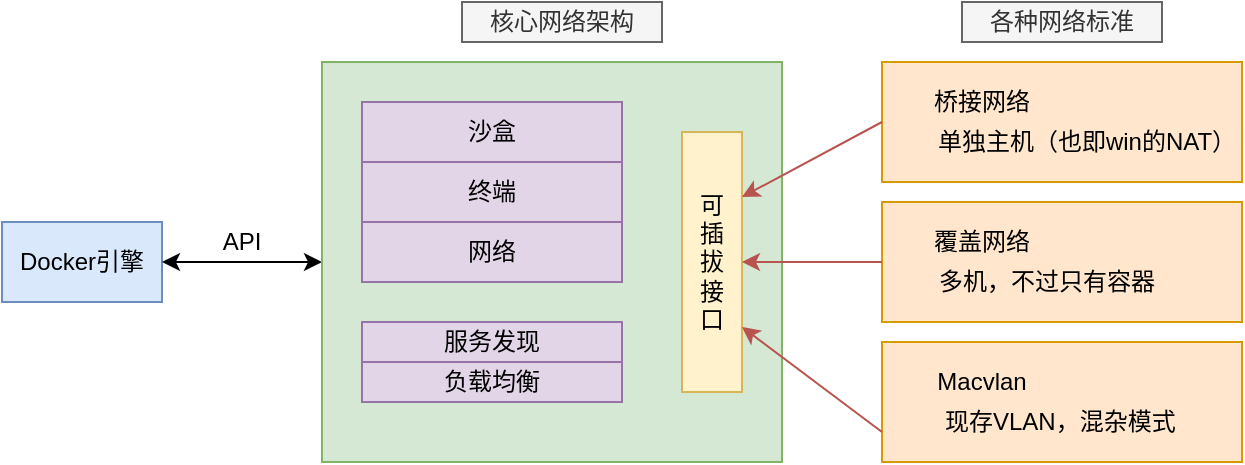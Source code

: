 <mxfile version="12.4.2" type="device" pages="1"><diagram id="qdZXcu_Cc2rBfFw4Uqme" name="Page-1"><mxGraphModel dx="1024" dy="608" grid="1" gridSize="10" guides="1" tooltips="1" connect="1" arrows="1" fold="1" page="1" pageScale="1" pageWidth="827" pageHeight="1169" math="0" shadow="0"><root><mxCell id="0"/><mxCell id="1" parent="0"/><mxCell id="0w4tjiX7b6IgnmzXS1GU-66" value="Docker引擎" style="rounded=0;whiteSpace=wrap;html=1;fillColor=#dae8fc;strokeColor=#6c8ebf;" vertex="1" parent="1"><mxGeometry x="40" y="160" width="80" height="40" as="geometry"/></mxCell><mxCell id="0w4tjiX7b6IgnmzXS1GU-70" value="" style="endArrow=classic;startArrow=classic;html=1;exitX=1;exitY=0.5;exitDx=0;exitDy=0;" edge="1" parent="1" source="0w4tjiX7b6IgnmzXS1GU-66"><mxGeometry width="50" height="50" relative="1" as="geometry"><mxPoint x="270" y="200" as="sourcePoint"/><mxPoint x="200" y="180" as="targetPoint"/></mxGeometry></mxCell><mxCell id="0w4tjiX7b6IgnmzXS1GU-71" value="API" style="text;html=1;strokeColor=none;fillColor=none;align=center;verticalAlign=middle;whiteSpace=wrap;rounded=0;" vertex="1" parent="1"><mxGeometry x="140" y="160" width="40" height="20" as="geometry"/></mxCell><mxCell id="0w4tjiX7b6IgnmzXS1GU-72" value="" style="rounded=0;whiteSpace=wrap;html=1;fillColor=#d5e8d4;strokeColor=#82b366;" vertex="1" parent="1"><mxGeometry x="200" y="80" width="230" height="200" as="geometry"/></mxCell><mxCell id="0w4tjiX7b6IgnmzXS1GU-73" value="核心网络架构" style="text;html=1;strokeColor=#666666;fillColor=#f5f5f5;align=center;verticalAlign=middle;whiteSpace=wrap;rounded=0;fontColor=#333333;" vertex="1" parent="1"><mxGeometry x="270" y="50" width="100" height="20" as="geometry"/></mxCell><mxCell id="0w4tjiX7b6IgnmzXS1GU-75" value="沙盒" style="rounded=0;whiteSpace=wrap;html=1;fillColor=#e1d5e7;strokeColor=#9673a6;" vertex="1" parent="1"><mxGeometry x="220" y="100" width="130" height="30" as="geometry"/></mxCell><mxCell id="0w4tjiX7b6IgnmzXS1GU-76" value="终端" style="rounded=0;whiteSpace=wrap;html=1;fillColor=#e1d5e7;strokeColor=#9673a6;" vertex="1" parent="1"><mxGeometry x="220" y="130" width="130" height="30" as="geometry"/></mxCell><mxCell id="0w4tjiX7b6IgnmzXS1GU-77" value="网络" style="rounded=0;whiteSpace=wrap;html=1;fillColor=#e1d5e7;strokeColor=#9673a6;" vertex="1" parent="1"><mxGeometry x="220" y="160" width="130" height="30" as="geometry"/></mxCell><mxCell id="0w4tjiX7b6IgnmzXS1GU-78" value="负载均衡" style="rounded=0;whiteSpace=wrap;html=1;fillColor=#e1d5e7;strokeColor=#9673a6;" vertex="1" parent="1"><mxGeometry x="220" y="230" width="130" height="20" as="geometry"/></mxCell><mxCell id="0w4tjiX7b6IgnmzXS1GU-79" value="服务发现" style="rounded=0;whiteSpace=wrap;html=1;fillColor=#e1d5e7;strokeColor=#9673a6;" vertex="1" parent="1"><mxGeometry x="220" y="210" width="130" height="20" as="geometry"/></mxCell><mxCell id="0w4tjiX7b6IgnmzXS1GU-80" value="可&lt;br&gt;插&lt;br&gt;拔&lt;br&gt;接&lt;br&gt;口" style="rounded=0;whiteSpace=wrap;html=1;fillColor=#fff2cc;strokeColor=#d6b656;" vertex="1" parent="1"><mxGeometry x="380" y="115" width="30" height="130" as="geometry"/></mxCell><mxCell id="0w4tjiX7b6IgnmzXS1GU-81" value="各种网络标准" style="text;html=1;strokeColor=#666666;fillColor=#f5f5f5;align=center;verticalAlign=middle;whiteSpace=wrap;rounded=0;fontColor=#333333;" vertex="1" parent="1"><mxGeometry x="520" y="50" width="100" height="20" as="geometry"/></mxCell><mxCell id="0w4tjiX7b6IgnmzXS1GU-83" value="" style="rounded=0;whiteSpace=wrap;html=1;fillColor=#ffe6cc;strokeColor=#d79b00;" vertex="1" parent="1"><mxGeometry x="480" y="80" width="180" height="60" as="geometry"/></mxCell><mxCell id="0w4tjiX7b6IgnmzXS1GU-86" value="桥接网络" style="text;html=1;strokeColor=none;fillColor=none;align=center;verticalAlign=middle;whiteSpace=wrap;rounded=0;" vertex="1" parent="1"><mxGeometry x="500" y="90" width="60" height="20" as="geometry"/></mxCell><mxCell id="0w4tjiX7b6IgnmzXS1GU-87" value="单独主机（也即win的NAT）" style="text;html=1;strokeColor=none;fillColor=none;align=center;verticalAlign=middle;whiteSpace=wrap;rounded=0;" vertex="1" parent="1"><mxGeometry x="505" y="110" width="155" height="20" as="geometry"/></mxCell><mxCell id="0w4tjiX7b6IgnmzXS1GU-88" value="" style="rounded=0;whiteSpace=wrap;html=1;fillColor=#ffe6cc;strokeColor=#d79b00;" vertex="1" parent="1"><mxGeometry x="480" y="150" width="180" height="60" as="geometry"/></mxCell><mxCell id="0w4tjiX7b6IgnmzXS1GU-89" value="覆盖网络" style="text;html=1;strokeColor=none;fillColor=none;align=center;verticalAlign=middle;whiteSpace=wrap;rounded=0;" vertex="1" parent="1"><mxGeometry x="500" y="160" width="60" height="20" as="geometry"/></mxCell><mxCell id="0w4tjiX7b6IgnmzXS1GU-90" value="多机，不过只有容器&amp;nbsp; &amp;nbsp; &amp;nbsp; &amp;nbsp; &amp;nbsp; &amp;nbsp;&amp;nbsp;" style="text;html=1;strokeColor=none;fillColor=none;align=center;verticalAlign=middle;whiteSpace=wrap;rounded=0;" vertex="1" parent="1"><mxGeometry x="505" y="180" width="155" height="20" as="geometry"/></mxCell><mxCell id="0w4tjiX7b6IgnmzXS1GU-91" value="" style="rounded=0;whiteSpace=wrap;html=1;fillColor=#ffe6cc;strokeColor=#d79b00;" vertex="1" parent="1"><mxGeometry x="480" y="220" width="180" height="60" as="geometry"/></mxCell><mxCell id="0w4tjiX7b6IgnmzXS1GU-92" value="Macvlan" style="text;html=1;strokeColor=none;fillColor=none;align=center;verticalAlign=middle;whiteSpace=wrap;rounded=0;" vertex="1" parent="1"><mxGeometry x="500" y="230" width="60" height="20" as="geometry"/></mxCell><mxCell id="0w4tjiX7b6IgnmzXS1GU-93" value="现存VLAN，混杂模式&amp;nbsp; &amp;nbsp; &amp;nbsp; &amp;nbsp;&amp;nbsp;" style="text;html=1;strokeColor=none;fillColor=none;align=center;verticalAlign=middle;whiteSpace=wrap;rounded=0;" vertex="1" parent="1"><mxGeometry x="505" y="250" width="155" height="20" as="geometry"/></mxCell><mxCell id="0w4tjiX7b6IgnmzXS1GU-94" value="" style="endArrow=classic;html=1;entryX=1;entryY=0.25;entryDx=0;entryDy=0;exitX=0;exitY=0.5;exitDx=0;exitDy=0;fillColor=#f8cecc;strokeColor=#b85450;" edge="1" parent="1" source="0w4tjiX7b6IgnmzXS1GU-83" target="0w4tjiX7b6IgnmzXS1GU-80"><mxGeometry width="50" height="50" relative="1" as="geometry"><mxPoint x="700" y="100" as="sourcePoint"/><mxPoint x="750" y="50" as="targetPoint"/></mxGeometry></mxCell><mxCell id="0w4tjiX7b6IgnmzXS1GU-95" value="" style="endArrow=classic;html=1;exitX=0;exitY=0.75;exitDx=0;exitDy=0;entryX=1;entryY=0.75;entryDx=0;entryDy=0;fillColor=#f8cecc;strokeColor=#b85450;" edge="1" parent="1" source="0w4tjiX7b6IgnmzXS1GU-91" target="0w4tjiX7b6IgnmzXS1GU-80"><mxGeometry width="50" height="50" relative="1" as="geometry"><mxPoint x="410" y="250" as="sourcePoint"/><mxPoint x="460" y="200" as="targetPoint"/></mxGeometry></mxCell><mxCell id="0w4tjiX7b6IgnmzXS1GU-96" value="" style="endArrow=classic;html=1;entryX=1;entryY=0.5;entryDx=0;entryDy=0;exitX=0;exitY=0.5;exitDx=0;exitDy=0;fillColor=#f8cecc;strokeColor=#b85450;" edge="1" parent="1" source="0w4tjiX7b6IgnmzXS1GU-88" target="0w4tjiX7b6IgnmzXS1GU-80"><mxGeometry width="50" height="50" relative="1" as="geometry"><mxPoint x="750" y="160" as="sourcePoint"/><mxPoint x="800" y="110" as="targetPoint"/></mxGeometry></mxCell></root></mxGraphModel></diagram></mxfile>
